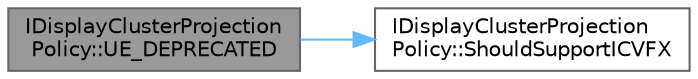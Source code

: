 digraph "IDisplayClusterProjectionPolicy::UE_DEPRECATED"
{
 // INTERACTIVE_SVG=YES
 // LATEX_PDF_SIZE
  bgcolor="transparent";
  edge [fontname=Helvetica,fontsize=10,labelfontname=Helvetica,labelfontsize=10];
  node [fontname=Helvetica,fontsize=10,shape=box,height=0.2,width=0.4];
  rankdir="LR";
  Node1 [id="Node000001",label="IDisplayClusterProjection\lPolicy::UE_DEPRECATED",height=0.2,width=0.4,color="gray40", fillcolor="grey60", style="filled", fontcolor="black",tooltip=" "];
  Node1 -> Node2 [id="edge1_Node000001_Node000002",color="steelblue1",style="solid",tooltip=" "];
  Node2 [id="Node000002",label="IDisplayClusterProjection\lPolicy::ShouldSupportICVFX",height=0.2,width=0.4,color="grey40", fillcolor="white", style="filled",URL="$df/db6/classIDisplayClusterProjectionPolicy.html#a859856edfd6a0d333bd126032913d0ad",tooltip="Returns true if this policy supports ICVFX rendering."];
}
